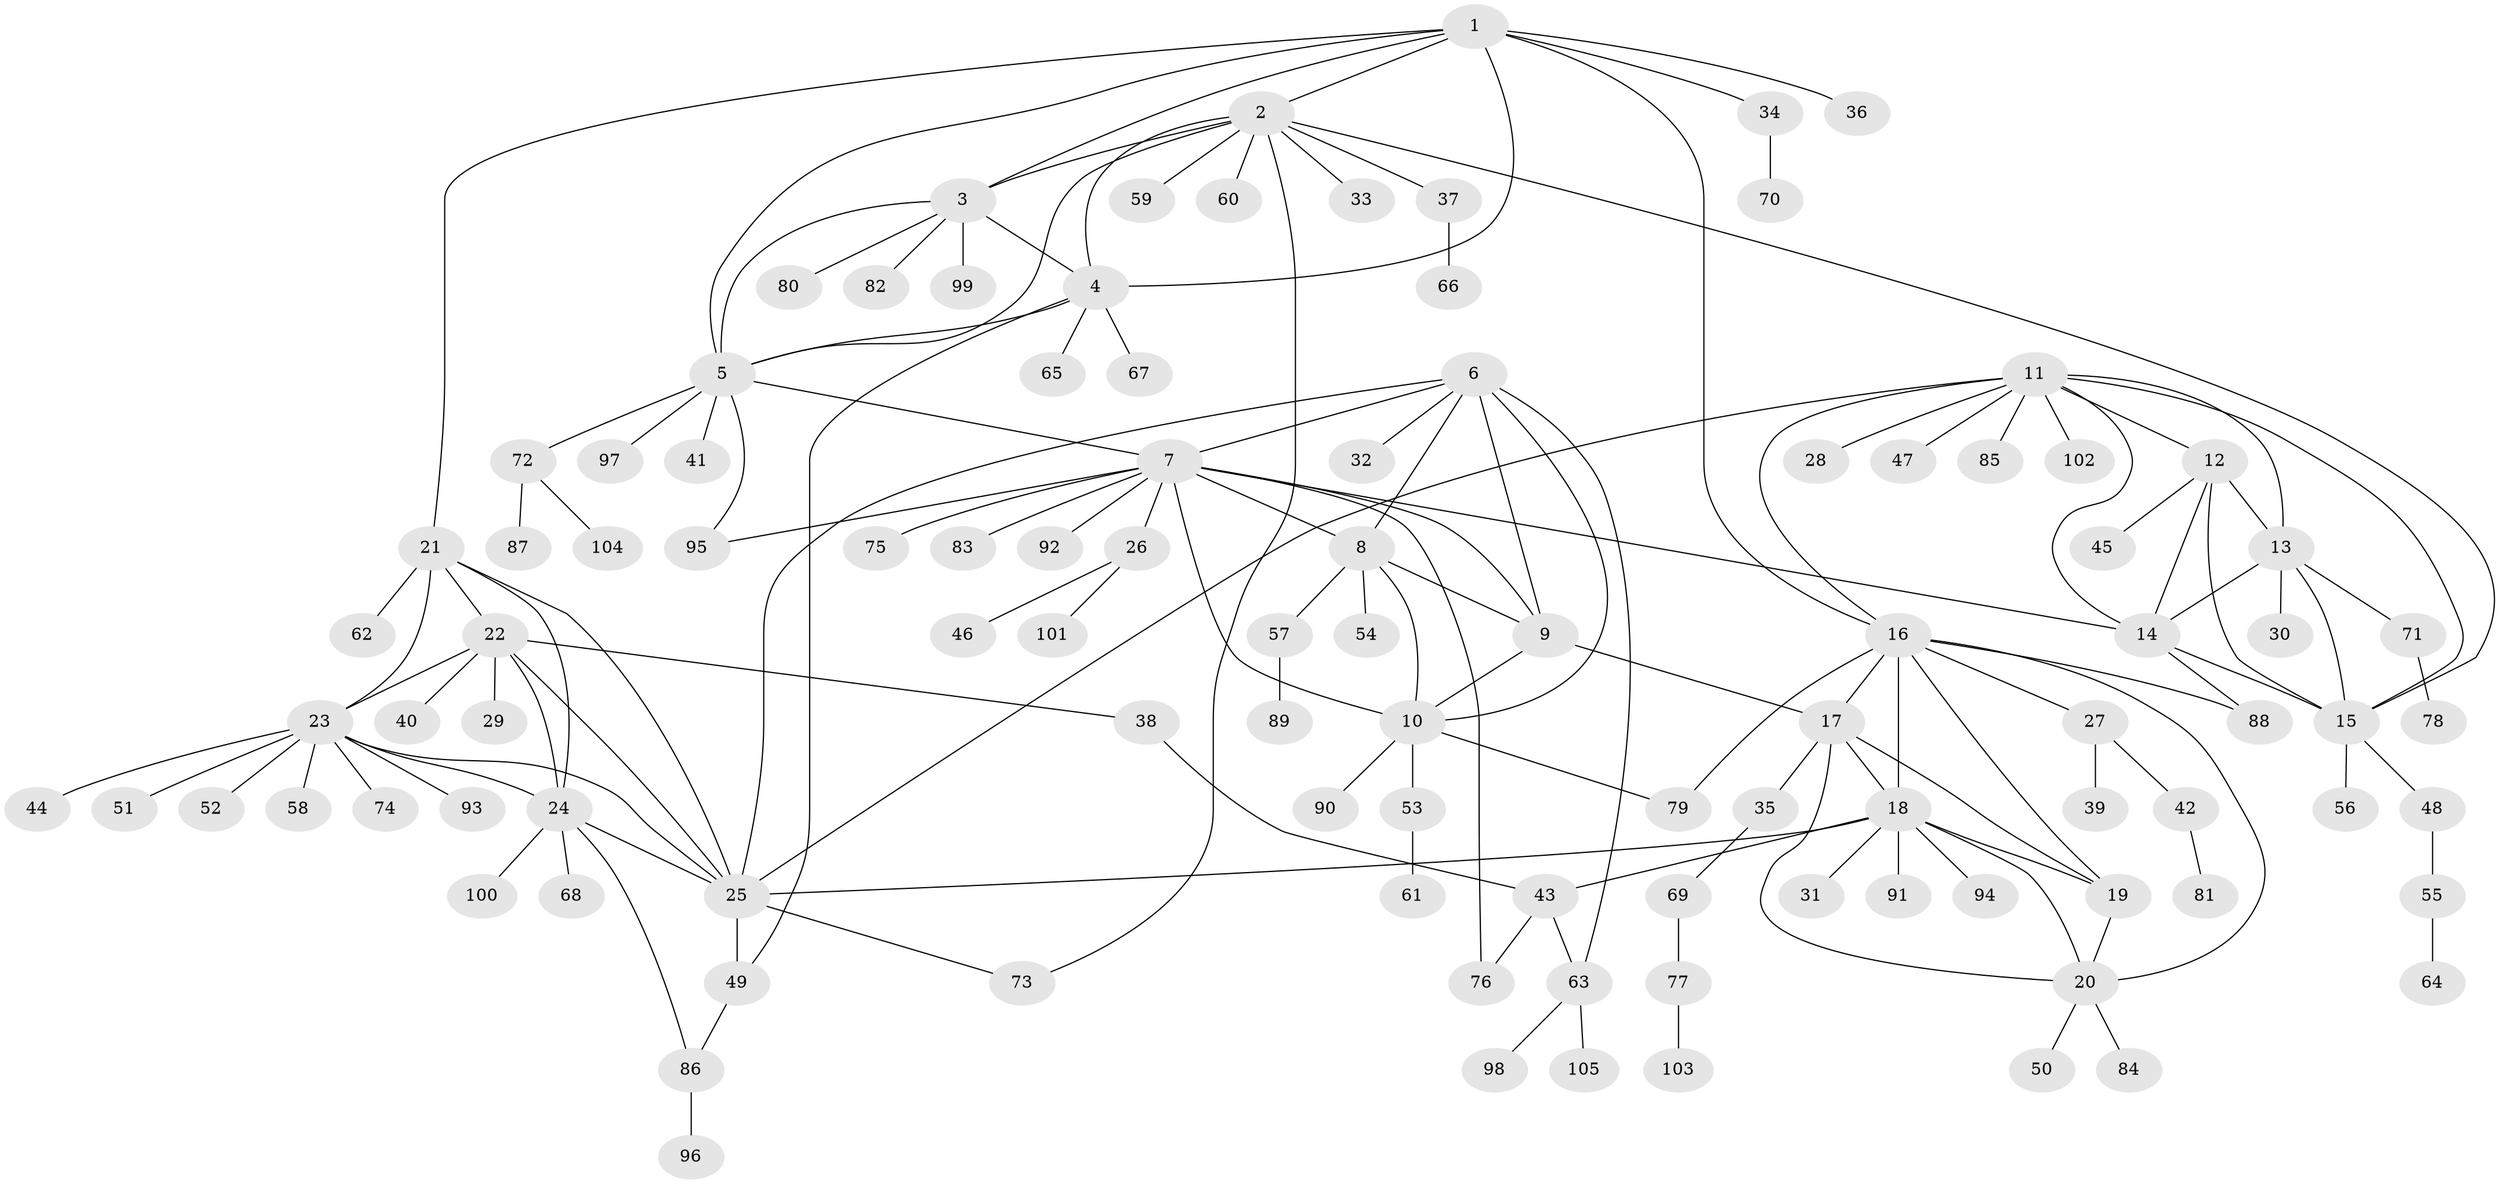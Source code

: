 // Generated by graph-tools (version 1.1) at 2025/26/03/09/25 03:26:45]
// undirected, 105 vertices, 149 edges
graph export_dot {
graph [start="1"]
  node [color=gray90,style=filled];
  1;
  2;
  3;
  4;
  5;
  6;
  7;
  8;
  9;
  10;
  11;
  12;
  13;
  14;
  15;
  16;
  17;
  18;
  19;
  20;
  21;
  22;
  23;
  24;
  25;
  26;
  27;
  28;
  29;
  30;
  31;
  32;
  33;
  34;
  35;
  36;
  37;
  38;
  39;
  40;
  41;
  42;
  43;
  44;
  45;
  46;
  47;
  48;
  49;
  50;
  51;
  52;
  53;
  54;
  55;
  56;
  57;
  58;
  59;
  60;
  61;
  62;
  63;
  64;
  65;
  66;
  67;
  68;
  69;
  70;
  71;
  72;
  73;
  74;
  75;
  76;
  77;
  78;
  79;
  80;
  81;
  82;
  83;
  84;
  85;
  86;
  87;
  88;
  89;
  90;
  91;
  92;
  93;
  94;
  95;
  96;
  97;
  98;
  99;
  100;
  101;
  102;
  103;
  104;
  105;
  1 -- 2;
  1 -- 3;
  1 -- 4;
  1 -- 5;
  1 -- 16;
  1 -- 21;
  1 -- 34;
  1 -- 36;
  2 -- 3;
  2 -- 4;
  2 -- 5;
  2 -- 15;
  2 -- 33;
  2 -- 37;
  2 -- 59;
  2 -- 60;
  2 -- 73;
  3 -- 4;
  3 -- 5;
  3 -- 80;
  3 -- 82;
  3 -- 99;
  4 -- 5;
  4 -- 49;
  4 -- 65;
  4 -- 67;
  5 -- 7;
  5 -- 41;
  5 -- 72;
  5 -- 95;
  5 -- 97;
  6 -- 7;
  6 -- 8;
  6 -- 9;
  6 -- 10;
  6 -- 25;
  6 -- 32;
  6 -- 63;
  7 -- 8;
  7 -- 9;
  7 -- 10;
  7 -- 14;
  7 -- 26;
  7 -- 75;
  7 -- 76;
  7 -- 83;
  7 -- 92;
  7 -- 95;
  8 -- 9;
  8 -- 10;
  8 -- 54;
  8 -- 57;
  9 -- 10;
  9 -- 17;
  10 -- 53;
  10 -- 79;
  10 -- 90;
  11 -- 12;
  11 -- 13;
  11 -- 14;
  11 -- 15;
  11 -- 16;
  11 -- 25;
  11 -- 28;
  11 -- 47;
  11 -- 85;
  11 -- 102;
  12 -- 13;
  12 -- 14;
  12 -- 15;
  12 -- 45;
  13 -- 14;
  13 -- 15;
  13 -- 30;
  13 -- 71;
  14 -- 15;
  14 -- 88;
  15 -- 48;
  15 -- 56;
  16 -- 17;
  16 -- 18;
  16 -- 19;
  16 -- 20;
  16 -- 27;
  16 -- 79;
  16 -- 88;
  17 -- 18;
  17 -- 19;
  17 -- 20;
  17 -- 35;
  18 -- 19;
  18 -- 20;
  18 -- 25;
  18 -- 31;
  18 -- 43;
  18 -- 91;
  18 -- 94;
  19 -- 20;
  20 -- 50;
  20 -- 84;
  21 -- 22;
  21 -- 23;
  21 -- 24;
  21 -- 25;
  21 -- 62;
  22 -- 23;
  22 -- 24;
  22 -- 25;
  22 -- 29;
  22 -- 38;
  22 -- 40;
  23 -- 24;
  23 -- 25;
  23 -- 44;
  23 -- 51;
  23 -- 52;
  23 -- 58;
  23 -- 74;
  23 -- 93;
  24 -- 25;
  24 -- 68;
  24 -- 86;
  24 -- 100;
  25 -- 49;
  25 -- 73;
  26 -- 46;
  26 -- 101;
  27 -- 39;
  27 -- 42;
  34 -- 70;
  35 -- 69;
  37 -- 66;
  38 -- 43;
  42 -- 81;
  43 -- 63;
  43 -- 76;
  48 -- 55;
  49 -- 86;
  53 -- 61;
  55 -- 64;
  57 -- 89;
  63 -- 98;
  63 -- 105;
  69 -- 77;
  71 -- 78;
  72 -- 87;
  72 -- 104;
  77 -- 103;
  86 -- 96;
}
